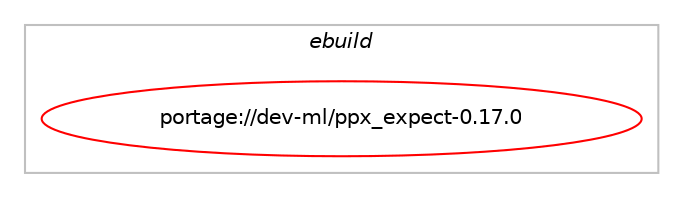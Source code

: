 digraph prolog {

# *************
# Graph options
# *************

newrank=true;
concentrate=true;
compound=true;
graph [rankdir=LR,fontname=Helvetica,fontsize=10,ranksep=1.5];#, ranksep=2.5, nodesep=0.2];
edge  [arrowhead=vee];
node  [fontname=Helvetica,fontsize=10];

# **********
# The ebuild
# **********

subgraph cluster_leftcol {
color=gray;
label=<<i>ebuild</i>>;
id [label="portage://dev-ml/ppx_expect-0.17.0", color=red, width=4, href="../dev-ml/ppx_expect-0.17.0.svg"];
}

# ****************
# The dependencies
# ****************

subgraph cluster_midcol {
color=gray;
label=<<i>dependencies</i>>;
subgraph cluster_compile {
fillcolor="#eeeeee";
style=filled;
label=<<i>compile</i>>;
# *** BEGIN UNKNOWN DEPENDENCY TYPE (TODO) ***
# id -> equal(package_dependency(portage://dev-ml/ppx_expect-0.17.0,install,no,dev-lang,ocaml,greaterequal,[4,,,4],any_same_slot,[use(optenable(ocamlopt),none)]))
# *** END UNKNOWN DEPENDENCY TYPE (TODO) ***

# *** BEGIN UNKNOWN DEPENDENCY TYPE (TODO) ***
# id -> equal(package_dependency(portage://dev-ml/ppx_expect-0.17.0,install,no,dev-lang,ocaml,greaterequal,[5,,,5],[],[]))
# *** END UNKNOWN DEPENDENCY TYPE (TODO) ***

# *** BEGIN UNKNOWN DEPENDENCY TYPE (TODO) ***
# id -> equal(package_dependency(portage://dev-ml/ppx_expect-0.17.0,install,no,dev-ml,base,none,[,,],[slot(0),subslot(0.17)],[use(optenable(ocamlopt),none)]))
# *** END UNKNOWN DEPENDENCY TYPE (TODO) ***

# *** BEGIN UNKNOWN DEPENDENCY TYPE (TODO) ***
# id -> equal(package_dependency(portage://dev-ml/ppx_expect-0.17.0,install,no,dev-ml,dune,none,[,,],any_same_slot,[]))
# *** END UNKNOWN DEPENDENCY TYPE (TODO) ***

# *** BEGIN UNKNOWN DEPENDENCY TYPE (TODO) ***
# id -> equal(package_dependency(portage://dev-ml/ppx_expect-0.17.0,install,no,dev-ml,ppx_base,none,[,,],[slot(0),subslot(0.17)],[use(optenable(ocamlopt),none)]))
# *** END UNKNOWN DEPENDENCY TYPE (TODO) ***

# *** BEGIN UNKNOWN DEPENDENCY TYPE (TODO) ***
# id -> equal(package_dependency(portage://dev-ml/ppx_expect-0.17.0,install,no,dev-ml,ppx_here,none,[,,],[slot(0),subslot(0.17)],[use(optenable(ocamlopt),none)]))
# *** END UNKNOWN DEPENDENCY TYPE (TODO) ***

# *** BEGIN UNKNOWN DEPENDENCY TYPE (TODO) ***
# id -> equal(package_dependency(portage://dev-ml/ppx_expect-0.17.0,install,no,dev-ml,ppx_inline_test,none,[,,],[slot(0),subslot(0.17)],[use(optenable(ocamlopt),none)]))
# *** END UNKNOWN DEPENDENCY TYPE (TODO) ***

# *** BEGIN UNKNOWN DEPENDENCY TYPE (TODO) ***
# id -> equal(package_dependency(portage://dev-ml/ppx_expect-0.17.0,install,no,dev-ml,ppxlib,greaterequal,[0.32.1,,,0.32.1],any_same_slot,[use(optenable(ocamlopt),none)]))
# *** END UNKNOWN DEPENDENCY TYPE (TODO) ***

# *** BEGIN UNKNOWN DEPENDENCY TYPE (TODO) ***
# id -> equal(package_dependency(portage://dev-ml/ppx_expect-0.17.0,install,no,dev-ml,stdio,none,[,,],[slot(0),subslot(0.17)],[use(optenable(ocamlopt),none)]))
# *** END UNKNOWN DEPENDENCY TYPE (TODO) ***

}
subgraph cluster_compileandrun {
fillcolor="#eeeeee";
style=filled;
label=<<i>compile and run</i>>;
}
subgraph cluster_run {
fillcolor="#eeeeee";
style=filled;
label=<<i>run</i>>;
# *** BEGIN UNKNOWN DEPENDENCY TYPE (TODO) ***
# id -> equal(package_dependency(portage://dev-ml/ppx_expect-0.17.0,run,no,dev-lang,ocaml,greaterequal,[4,,,4],any_same_slot,[use(optenable(ocamlopt),none)]))
# *** END UNKNOWN DEPENDENCY TYPE (TODO) ***

# *** BEGIN UNKNOWN DEPENDENCY TYPE (TODO) ***
# id -> equal(package_dependency(portage://dev-ml/ppx_expect-0.17.0,run,no,dev-lang,ocaml,greaterequal,[5,,,5],[],[]))
# *** END UNKNOWN DEPENDENCY TYPE (TODO) ***

# *** BEGIN UNKNOWN DEPENDENCY TYPE (TODO) ***
# id -> equal(package_dependency(portage://dev-ml/ppx_expect-0.17.0,run,no,dev-ml,base,none,[,,],[slot(0),subslot(0.17)],[use(optenable(ocamlopt),none)]))
# *** END UNKNOWN DEPENDENCY TYPE (TODO) ***

# *** BEGIN UNKNOWN DEPENDENCY TYPE (TODO) ***
# id -> equal(package_dependency(portage://dev-ml/ppx_expect-0.17.0,run,no,dev-ml,dune,none,[,,],any_same_slot,[]))
# *** END UNKNOWN DEPENDENCY TYPE (TODO) ***

# *** BEGIN UNKNOWN DEPENDENCY TYPE (TODO) ***
# id -> equal(package_dependency(portage://dev-ml/ppx_expect-0.17.0,run,no,dev-ml,ppx_base,none,[,,],[slot(0),subslot(0.17)],[use(optenable(ocamlopt),none)]))
# *** END UNKNOWN DEPENDENCY TYPE (TODO) ***

# *** BEGIN UNKNOWN DEPENDENCY TYPE (TODO) ***
# id -> equal(package_dependency(portage://dev-ml/ppx_expect-0.17.0,run,no,dev-ml,ppx_here,none,[,,],[slot(0),subslot(0.17)],[use(optenable(ocamlopt),none)]))
# *** END UNKNOWN DEPENDENCY TYPE (TODO) ***

# *** BEGIN UNKNOWN DEPENDENCY TYPE (TODO) ***
# id -> equal(package_dependency(portage://dev-ml/ppx_expect-0.17.0,run,no,dev-ml,ppx_inline_test,none,[,,],[slot(0),subslot(0.17)],[use(optenable(ocamlopt),none)]))
# *** END UNKNOWN DEPENDENCY TYPE (TODO) ***

# *** BEGIN UNKNOWN DEPENDENCY TYPE (TODO) ***
# id -> equal(package_dependency(portage://dev-ml/ppx_expect-0.17.0,run,no,dev-ml,ppxlib,greaterequal,[0.32.1,,,0.32.1],any_same_slot,[use(optenable(ocamlopt),none)]))
# *** END UNKNOWN DEPENDENCY TYPE (TODO) ***

# *** BEGIN UNKNOWN DEPENDENCY TYPE (TODO) ***
# id -> equal(package_dependency(portage://dev-ml/ppx_expect-0.17.0,run,no,dev-ml,stdio,none,[,,],[slot(0),subslot(0.17)],[use(optenable(ocamlopt),none)]))
# *** END UNKNOWN DEPENDENCY TYPE (TODO) ***

}
}

# **************
# The candidates
# **************

subgraph cluster_choices {
rank=same;
color=gray;
label=<<i>candidates</i>>;

}

}
